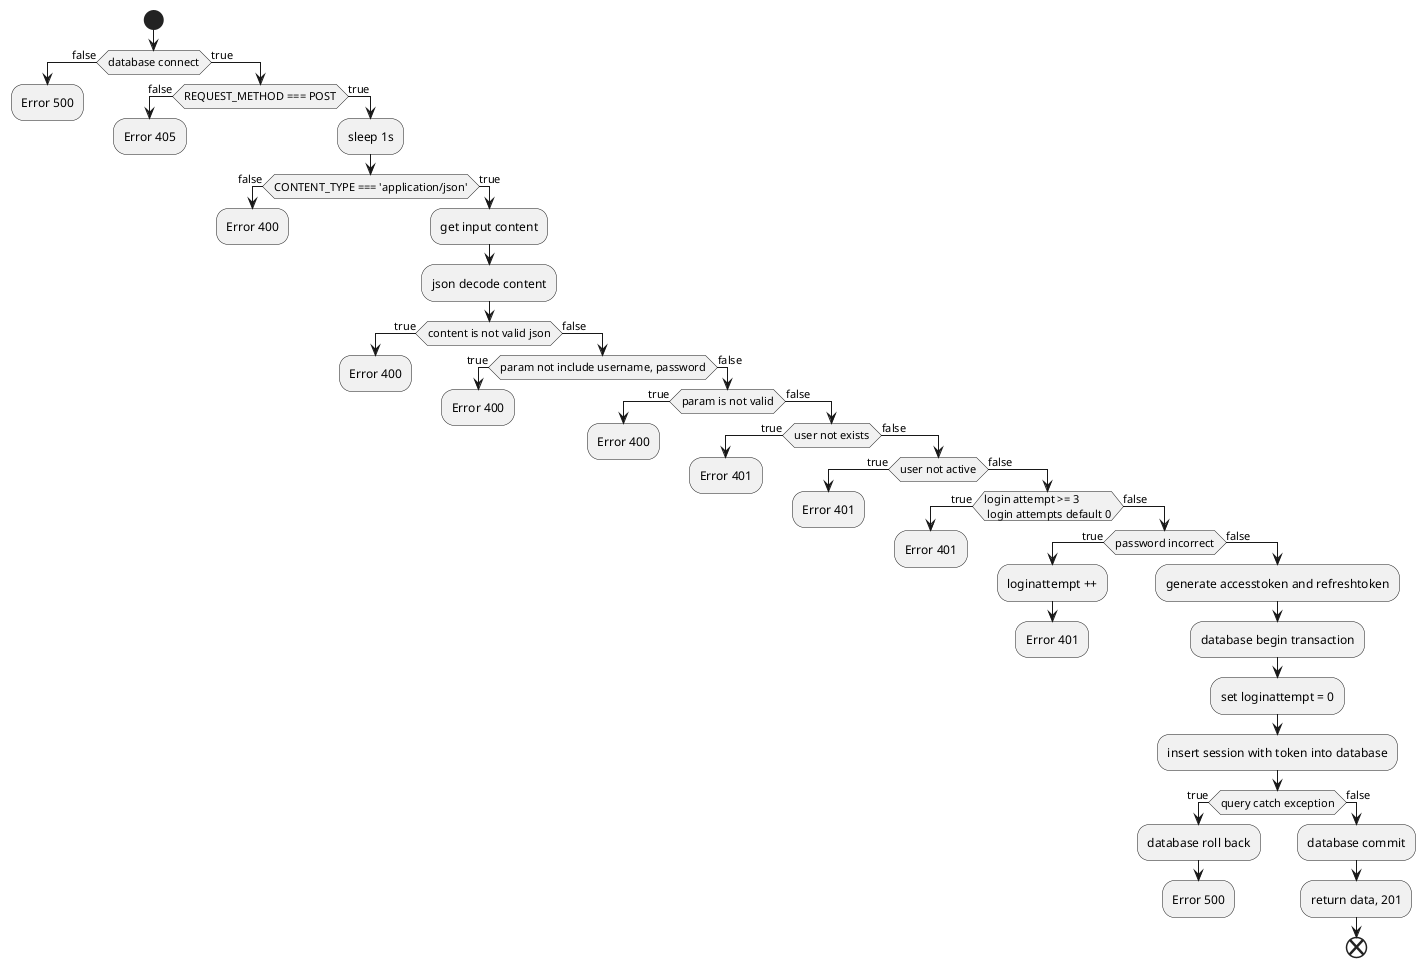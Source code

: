 @startuml
start
if(database connect) then (false)
  :Error 500;
  kill
else (true)
  if(REQUEST_METHOD === POST) then (false)
    :Error 405;
    kill
  else (true)
    :sleep 1s;
    if(CONTENT_TYPE === 'application/json') then (false)
      :Error 400;
      kill
    else (true)
      :get input content;
      :json decode content;
      if(content is not valid json) then (true)
        :Error 400;
        kill
      else (false)
        if(param not include username, password) then (true)
          :Error 400;
          kill
        else (false)
          if(param is not valid) then (true)
            :Error 400;
            kill
          else (false)
            if(user not exists) then (true)
              :Error 401;
              kill
            else (false)
              if(user not active) then (true)
                :Error 401;
                kill
              else (false)
                if(login attempt >= 3 \n login attempts default 0) then (true)
                  :Error 401;
                  kill
                else (false)
                  if(password incorrect) then (true)
                    :loginattempt ++;
                    :Error 401;
                    kill
                  else (false)
                    :generate accesstoken and refreshtoken;
                    :database begin transaction;
                    :set loginattempt = 0;
                    :insert session with token into database;
                    if(query catch exception) then (true)
                      :database roll back;
                      :Error 500;
                      kill
                    else (false)
                      :database commit;
                      :return data, 201;
                      end
                    
@enduml